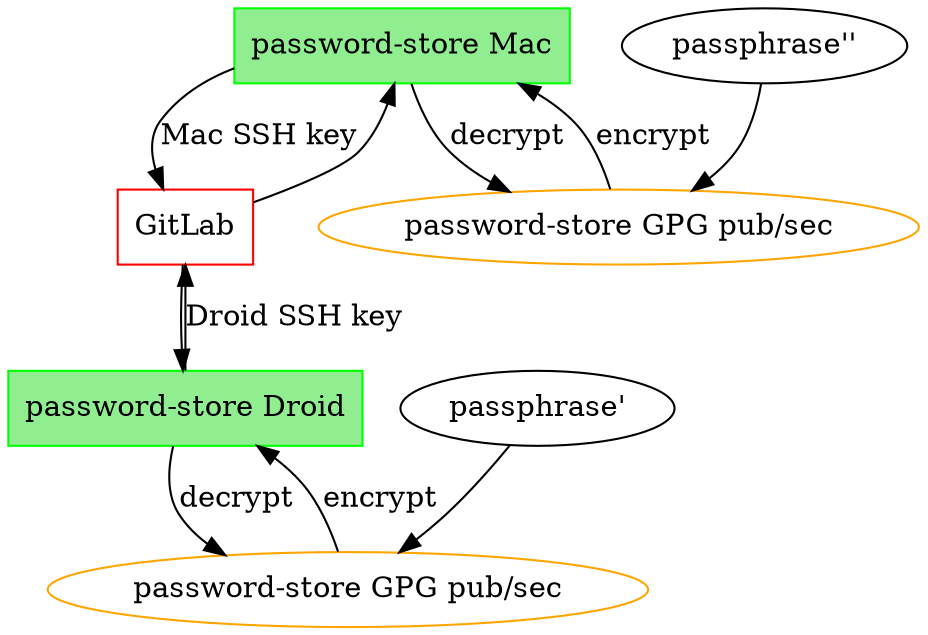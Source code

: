 // #TODO remember how to use Dot and specify an architecture that's like this

// #       MACINTOSH DEVICE                                                ANDROID DEVICE
// # (password-store Mac) <--Mac SSH key-->  (GitLab) <-- Droid SSH Key --> (password-store Droid)
// #
// #           ^                                                                   ^
// #           |                                                                   |
// #     [pws-GPG-sec] <- {passphrase'}                   {passphrase''} ->  [pws-GPG-sec]
// #
// #  repeats for other devices

// # Passphrases:
// # * for simplicity, passphrase' = passphrase'' but they don't have to.
// # * I opted for a passwordless SSH key to gitlab from the phone.

digraph passwordstorearchitecture {
  PSm [shape="box", style="filled", fillcolor="LightGreen", color="Green" label="password-store Mac"]
  PSd [shape="box", style="filled", fillcolor="LightGreen", color="Green" label="password-store Droid"]
  Git [shape="box", style="dash", color="Red" label="GitLab"]
  GPGM [shape="oval", color = "Orange" label="password-store GPG pub/sec"]
  GPGD [shape="oval", color = "Orange" label="password-store GPG pub/sec"]

  pwA [shape="oval", color = "LightOrange" label="passphrase'"]
  pwB [shape="oval", color = "LightOrange" label="passphrase''"]

  ////

  // proxy

  edge [style=""]
    PSm -> Git   [label="Mac SSH key"]
    Git -> PSm

  edge [style=""]
    PSd -> Git   [label="Droid SSH key"]
    Git -> PSd

  edge [style=""]
    GPGM -> PSm [label="encrypt"]
    PSm -> GPGM [label="decrypt"]

  edge [style=""]
    GPGD -> PSd [label="encrypt"]
    PSd -> GPGD [label="decrypt"]

  pwA -> GPGD
  pwB -> GPGM
}

////
//     // Redirects
//   edge [style=""]
//     wwwNMA -> mNMA [label="mobile\n redirects", color="DeepSkyBlue"]
//     mNMA -> wwwNMA [label="switch\n redirects", color="sienna"]

//   // includes
//   edge [style="dashed", label="includes"]
//     wwwNMA -> common   [color="DeepSkyBlue"]
//     mNMA -> common     [color="sienna"]
//     common -> matrix   [color="DarkViolet"]

//   // matrix
//   edge [style="",color="ForestGreen"]
//     matrix -> matrixFPM
//     matrixFPM -> matrix
//     files -> matrix         [label="downloads"]
//     matrixFPM -> files      [label="uploads"]
//     matrixFPM -> db
//     db -> matrixFPM

//   // logging
//   edge [style="", label="logs"]
//     matrixFPM -> matrixLogs

// }
